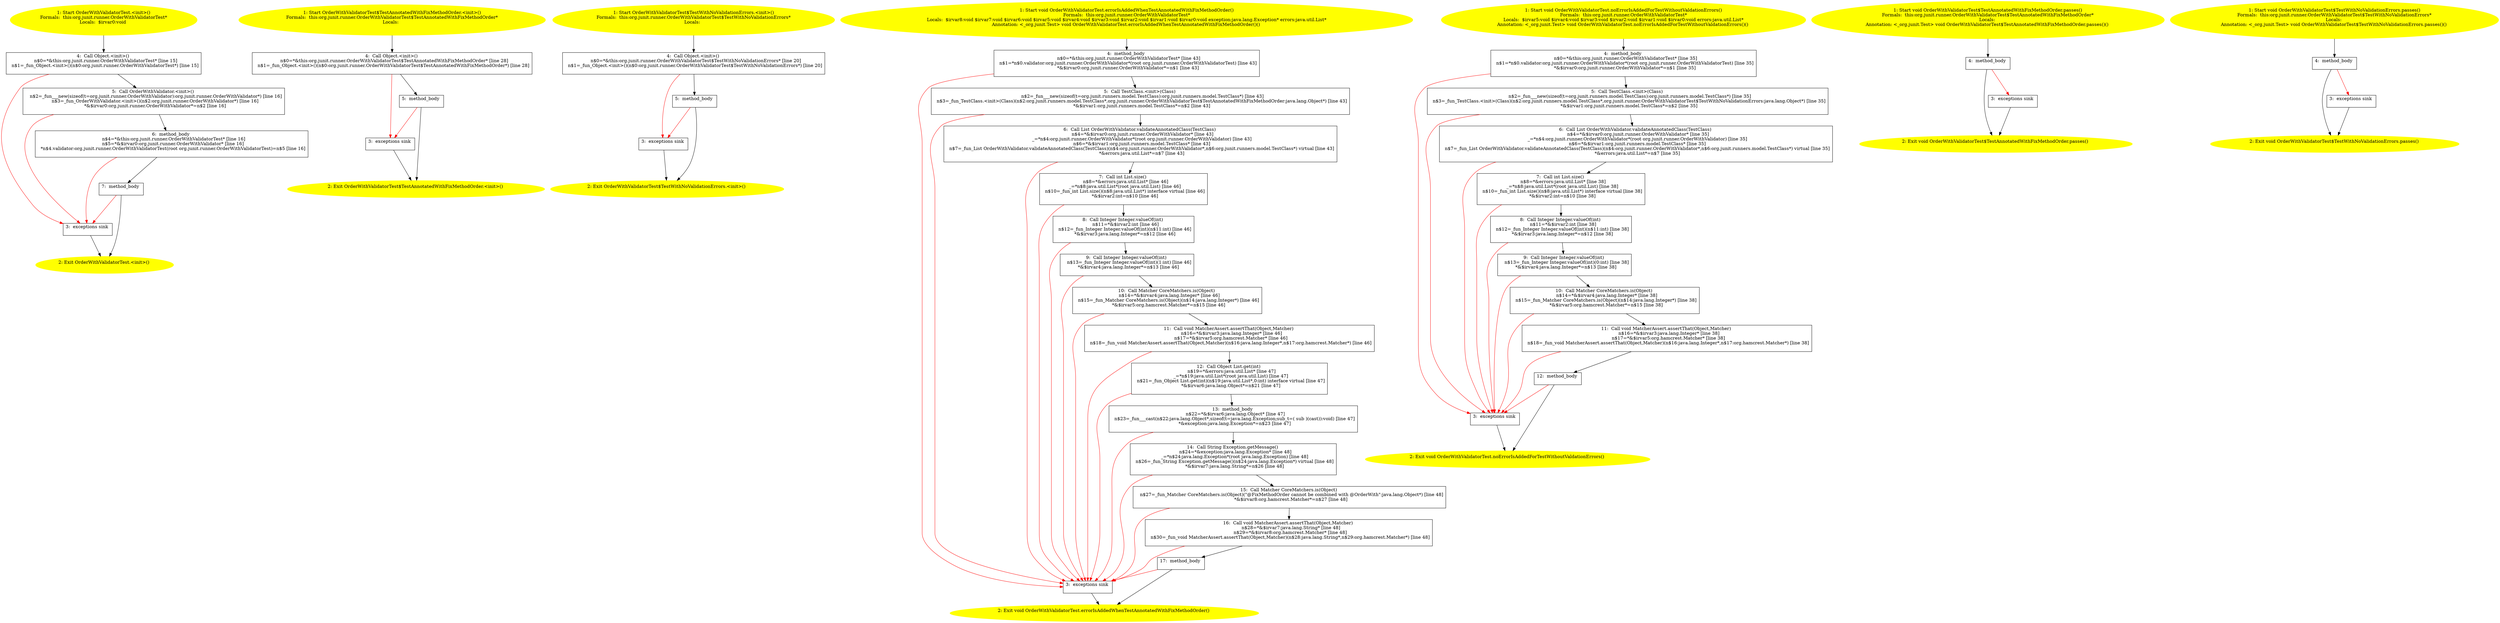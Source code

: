/* @generated */
digraph cfg {
"org.junit.runner.OrderWithValidatorTest.<init>().47000eb9c73e5eb6db1d50eb2b9f3451_1" [label="1: Start OrderWithValidatorTest.<init>()\nFormals:  this:org.junit.runner.OrderWithValidatorTest*\nLocals:  $irvar0:void \n  " color=yellow style=filled]
	

	 "org.junit.runner.OrderWithValidatorTest.<init>().47000eb9c73e5eb6db1d50eb2b9f3451_1" -> "org.junit.runner.OrderWithValidatorTest.<init>().47000eb9c73e5eb6db1d50eb2b9f3451_4" ;
"org.junit.runner.OrderWithValidatorTest.<init>().47000eb9c73e5eb6db1d50eb2b9f3451_2" [label="2: Exit OrderWithValidatorTest.<init>() \n  " color=yellow style=filled]
	

"org.junit.runner.OrderWithValidatorTest.<init>().47000eb9c73e5eb6db1d50eb2b9f3451_3" [label="3:  exceptions sink \n  " shape="box"]
	

	 "org.junit.runner.OrderWithValidatorTest.<init>().47000eb9c73e5eb6db1d50eb2b9f3451_3" -> "org.junit.runner.OrderWithValidatorTest.<init>().47000eb9c73e5eb6db1d50eb2b9f3451_2" ;
"org.junit.runner.OrderWithValidatorTest.<init>().47000eb9c73e5eb6db1d50eb2b9f3451_4" [label="4:  Call Object.<init>() \n   n$0=*&this:org.junit.runner.OrderWithValidatorTest* [line 15]\n  n$1=_fun_Object.<init>()(n$0:org.junit.runner.OrderWithValidatorTest*) [line 15]\n " shape="box"]
	

	 "org.junit.runner.OrderWithValidatorTest.<init>().47000eb9c73e5eb6db1d50eb2b9f3451_4" -> "org.junit.runner.OrderWithValidatorTest.<init>().47000eb9c73e5eb6db1d50eb2b9f3451_5" ;
	 "org.junit.runner.OrderWithValidatorTest.<init>().47000eb9c73e5eb6db1d50eb2b9f3451_4" -> "org.junit.runner.OrderWithValidatorTest.<init>().47000eb9c73e5eb6db1d50eb2b9f3451_3" [color="red" ];
"org.junit.runner.OrderWithValidatorTest.<init>().47000eb9c73e5eb6db1d50eb2b9f3451_5" [label="5:  Call OrderWithValidator.<init>() \n   n$2=_fun___new(sizeof(t=org.junit.runner.OrderWithValidator):org.junit.runner.OrderWithValidator*) [line 16]\n  n$3=_fun_OrderWithValidator.<init>()(n$2:org.junit.runner.OrderWithValidator*) [line 16]\n  *&$irvar0:org.junit.runner.OrderWithValidator*=n$2 [line 16]\n " shape="box"]
	

	 "org.junit.runner.OrderWithValidatorTest.<init>().47000eb9c73e5eb6db1d50eb2b9f3451_5" -> "org.junit.runner.OrderWithValidatorTest.<init>().47000eb9c73e5eb6db1d50eb2b9f3451_6" ;
	 "org.junit.runner.OrderWithValidatorTest.<init>().47000eb9c73e5eb6db1d50eb2b9f3451_5" -> "org.junit.runner.OrderWithValidatorTest.<init>().47000eb9c73e5eb6db1d50eb2b9f3451_3" [color="red" ];
"org.junit.runner.OrderWithValidatorTest.<init>().47000eb9c73e5eb6db1d50eb2b9f3451_6" [label="6:  method_body \n   n$4=*&this:org.junit.runner.OrderWithValidatorTest* [line 16]\n  n$5=*&$irvar0:org.junit.runner.OrderWithValidator* [line 16]\n  *n$4.validator:org.junit.runner.OrderWithValidatorTest(root org.junit.runner.OrderWithValidatorTest)=n$5 [line 16]\n " shape="box"]
	

	 "org.junit.runner.OrderWithValidatorTest.<init>().47000eb9c73e5eb6db1d50eb2b9f3451_6" -> "org.junit.runner.OrderWithValidatorTest.<init>().47000eb9c73e5eb6db1d50eb2b9f3451_7" ;
	 "org.junit.runner.OrderWithValidatorTest.<init>().47000eb9c73e5eb6db1d50eb2b9f3451_6" -> "org.junit.runner.OrderWithValidatorTest.<init>().47000eb9c73e5eb6db1d50eb2b9f3451_3" [color="red" ];
"org.junit.runner.OrderWithValidatorTest.<init>().47000eb9c73e5eb6db1d50eb2b9f3451_7" [label="7:  method_body \n  " shape="box"]
	

	 "org.junit.runner.OrderWithValidatorTest.<init>().47000eb9c73e5eb6db1d50eb2b9f3451_7" -> "org.junit.runner.OrderWithValidatorTest.<init>().47000eb9c73e5eb6db1d50eb2b9f3451_2" ;
	 "org.junit.runner.OrderWithValidatorTest.<init>().47000eb9c73e5eb6db1d50eb2b9f3451_7" -> "org.junit.runner.OrderWithValidatorTest.<init>().47000eb9c73e5eb6db1d50eb2b9f3451_3" [color="red" ];
"org.junit.runner.OrderWithValidatorTest$TestAnnotatedWithFixMethodOrder.<init>().10fcc0d8a6ae8f64715dace8e883700b_1" [label="1: Start OrderWithValidatorTest$TestAnnotatedWithFixMethodOrder.<init>()\nFormals:  this:org.junit.runner.OrderWithValidatorTest$TestAnnotatedWithFixMethodOrder*\nLocals:  \n  " color=yellow style=filled]
	

	 "org.junit.runner.OrderWithValidatorTest$TestAnnotatedWithFixMethodOrder.<init>().10fcc0d8a6ae8f64715dace8e883700b_1" -> "org.junit.runner.OrderWithValidatorTest$TestAnnotatedWithFixMethodOrder.<init>().10fcc0d8a6ae8f64715dace8e883700b_4" ;
"org.junit.runner.OrderWithValidatorTest$TestAnnotatedWithFixMethodOrder.<init>().10fcc0d8a6ae8f64715dace8e883700b_2" [label="2: Exit OrderWithValidatorTest$TestAnnotatedWithFixMethodOrder.<init>() \n  " color=yellow style=filled]
	

"org.junit.runner.OrderWithValidatorTest$TestAnnotatedWithFixMethodOrder.<init>().10fcc0d8a6ae8f64715dace8e883700b_3" [label="3:  exceptions sink \n  " shape="box"]
	

	 "org.junit.runner.OrderWithValidatorTest$TestAnnotatedWithFixMethodOrder.<init>().10fcc0d8a6ae8f64715dace8e883700b_3" -> "org.junit.runner.OrderWithValidatorTest$TestAnnotatedWithFixMethodOrder.<init>().10fcc0d8a6ae8f64715dace8e883700b_2" ;
"org.junit.runner.OrderWithValidatorTest$TestAnnotatedWithFixMethodOrder.<init>().10fcc0d8a6ae8f64715dace8e883700b_4" [label="4:  Call Object.<init>() \n   n$0=*&this:org.junit.runner.OrderWithValidatorTest$TestAnnotatedWithFixMethodOrder* [line 28]\n  n$1=_fun_Object.<init>()(n$0:org.junit.runner.OrderWithValidatorTest$TestAnnotatedWithFixMethodOrder*) [line 28]\n " shape="box"]
	

	 "org.junit.runner.OrderWithValidatorTest$TestAnnotatedWithFixMethodOrder.<init>().10fcc0d8a6ae8f64715dace8e883700b_4" -> "org.junit.runner.OrderWithValidatorTest$TestAnnotatedWithFixMethodOrder.<init>().10fcc0d8a6ae8f64715dace8e883700b_5" ;
	 "org.junit.runner.OrderWithValidatorTest$TestAnnotatedWithFixMethodOrder.<init>().10fcc0d8a6ae8f64715dace8e883700b_4" -> "org.junit.runner.OrderWithValidatorTest$TestAnnotatedWithFixMethodOrder.<init>().10fcc0d8a6ae8f64715dace8e883700b_3" [color="red" ];
"org.junit.runner.OrderWithValidatorTest$TestAnnotatedWithFixMethodOrder.<init>().10fcc0d8a6ae8f64715dace8e883700b_5" [label="5:  method_body \n  " shape="box"]
	

	 "org.junit.runner.OrderWithValidatorTest$TestAnnotatedWithFixMethodOrder.<init>().10fcc0d8a6ae8f64715dace8e883700b_5" -> "org.junit.runner.OrderWithValidatorTest$TestAnnotatedWithFixMethodOrder.<init>().10fcc0d8a6ae8f64715dace8e883700b_2" ;
	 "org.junit.runner.OrderWithValidatorTest$TestAnnotatedWithFixMethodOrder.<init>().10fcc0d8a6ae8f64715dace8e883700b_5" -> "org.junit.runner.OrderWithValidatorTest$TestAnnotatedWithFixMethodOrder.<init>().10fcc0d8a6ae8f64715dace8e883700b_3" [color="red" ];
"org.junit.runner.OrderWithValidatorTest$TestWithNoValidationErrors.<init>().4d39174ed9bbc951055b3c4385914ad9_1" [label="1: Start OrderWithValidatorTest$TestWithNoValidationErrors.<init>()\nFormals:  this:org.junit.runner.OrderWithValidatorTest$TestWithNoValidationErrors*\nLocals:  \n  " color=yellow style=filled]
	

	 "org.junit.runner.OrderWithValidatorTest$TestWithNoValidationErrors.<init>().4d39174ed9bbc951055b3c4385914ad9_1" -> "org.junit.runner.OrderWithValidatorTest$TestWithNoValidationErrors.<init>().4d39174ed9bbc951055b3c4385914ad9_4" ;
"org.junit.runner.OrderWithValidatorTest$TestWithNoValidationErrors.<init>().4d39174ed9bbc951055b3c4385914ad9_2" [label="2: Exit OrderWithValidatorTest$TestWithNoValidationErrors.<init>() \n  " color=yellow style=filled]
	

"org.junit.runner.OrderWithValidatorTest$TestWithNoValidationErrors.<init>().4d39174ed9bbc951055b3c4385914ad9_3" [label="3:  exceptions sink \n  " shape="box"]
	

	 "org.junit.runner.OrderWithValidatorTest$TestWithNoValidationErrors.<init>().4d39174ed9bbc951055b3c4385914ad9_3" -> "org.junit.runner.OrderWithValidatorTest$TestWithNoValidationErrors.<init>().4d39174ed9bbc951055b3c4385914ad9_2" ;
"org.junit.runner.OrderWithValidatorTest$TestWithNoValidationErrors.<init>().4d39174ed9bbc951055b3c4385914ad9_4" [label="4:  Call Object.<init>() \n   n$0=*&this:org.junit.runner.OrderWithValidatorTest$TestWithNoValidationErrors* [line 20]\n  n$1=_fun_Object.<init>()(n$0:org.junit.runner.OrderWithValidatorTest$TestWithNoValidationErrors*) [line 20]\n " shape="box"]
	

	 "org.junit.runner.OrderWithValidatorTest$TestWithNoValidationErrors.<init>().4d39174ed9bbc951055b3c4385914ad9_4" -> "org.junit.runner.OrderWithValidatorTest$TestWithNoValidationErrors.<init>().4d39174ed9bbc951055b3c4385914ad9_5" ;
	 "org.junit.runner.OrderWithValidatorTest$TestWithNoValidationErrors.<init>().4d39174ed9bbc951055b3c4385914ad9_4" -> "org.junit.runner.OrderWithValidatorTest$TestWithNoValidationErrors.<init>().4d39174ed9bbc951055b3c4385914ad9_3" [color="red" ];
"org.junit.runner.OrderWithValidatorTest$TestWithNoValidationErrors.<init>().4d39174ed9bbc951055b3c4385914ad9_5" [label="5:  method_body \n  " shape="box"]
	

	 "org.junit.runner.OrderWithValidatorTest$TestWithNoValidationErrors.<init>().4d39174ed9bbc951055b3c4385914ad9_5" -> "org.junit.runner.OrderWithValidatorTest$TestWithNoValidationErrors.<init>().4d39174ed9bbc951055b3c4385914ad9_2" ;
	 "org.junit.runner.OrderWithValidatorTest$TestWithNoValidationErrors.<init>().4d39174ed9bbc951055b3c4385914ad9_5" -> "org.junit.runner.OrderWithValidatorTest$TestWithNoValidationErrors.<init>().4d39174ed9bbc951055b3c4385914ad9_3" [color="red" ];
"org.junit.runner.OrderWithValidatorTest.errorIsAddedWhenTestAnnotatedWithFixMethodOrder():void.57c19e1425c334e2b759685f574d57ad_1" [label="1: Start void OrderWithValidatorTest.errorIsAddedWhenTestAnnotatedWithFixMethodOrder()\nFormals:  this:org.junit.runner.OrderWithValidatorTest*\nLocals:  $irvar8:void $irvar7:void $irvar6:void $irvar5:void $irvar4:void $irvar3:void $irvar2:void $irvar1:void $irvar0:void exception:java.lang.Exception* errors:java.util.List*\nAnnotation: <_org.junit.Test> void OrderWithValidatorTest.errorIsAddedWhenTestAnnotatedWithFixMethodOrder()() \n  " color=yellow style=filled]
	

	 "org.junit.runner.OrderWithValidatorTest.errorIsAddedWhenTestAnnotatedWithFixMethodOrder():void.57c19e1425c334e2b759685f574d57ad_1" -> "org.junit.runner.OrderWithValidatorTest.errorIsAddedWhenTestAnnotatedWithFixMethodOrder():void.57c19e1425c334e2b759685f574d57ad_4" ;
"org.junit.runner.OrderWithValidatorTest.errorIsAddedWhenTestAnnotatedWithFixMethodOrder():void.57c19e1425c334e2b759685f574d57ad_2" [label="2: Exit void OrderWithValidatorTest.errorIsAddedWhenTestAnnotatedWithFixMethodOrder() \n  " color=yellow style=filled]
	

"org.junit.runner.OrderWithValidatorTest.errorIsAddedWhenTestAnnotatedWithFixMethodOrder():void.57c19e1425c334e2b759685f574d57ad_3" [label="3:  exceptions sink \n  " shape="box"]
	

	 "org.junit.runner.OrderWithValidatorTest.errorIsAddedWhenTestAnnotatedWithFixMethodOrder():void.57c19e1425c334e2b759685f574d57ad_3" -> "org.junit.runner.OrderWithValidatorTest.errorIsAddedWhenTestAnnotatedWithFixMethodOrder():void.57c19e1425c334e2b759685f574d57ad_2" ;
"org.junit.runner.OrderWithValidatorTest.errorIsAddedWhenTestAnnotatedWithFixMethodOrder():void.57c19e1425c334e2b759685f574d57ad_4" [label="4:  method_body \n   n$0=*&this:org.junit.runner.OrderWithValidatorTest* [line 43]\n  n$1=*n$0.validator:org.junit.runner.OrderWithValidator*(root org.junit.runner.OrderWithValidatorTest) [line 43]\n  *&$irvar0:org.junit.runner.OrderWithValidator*=n$1 [line 43]\n " shape="box"]
	

	 "org.junit.runner.OrderWithValidatorTest.errorIsAddedWhenTestAnnotatedWithFixMethodOrder():void.57c19e1425c334e2b759685f574d57ad_4" -> "org.junit.runner.OrderWithValidatorTest.errorIsAddedWhenTestAnnotatedWithFixMethodOrder():void.57c19e1425c334e2b759685f574d57ad_5" ;
	 "org.junit.runner.OrderWithValidatorTest.errorIsAddedWhenTestAnnotatedWithFixMethodOrder():void.57c19e1425c334e2b759685f574d57ad_4" -> "org.junit.runner.OrderWithValidatorTest.errorIsAddedWhenTestAnnotatedWithFixMethodOrder():void.57c19e1425c334e2b759685f574d57ad_3" [color="red" ];
"org.junit.runner.OrderWithValidatorTest.errorIsAddedWhenTestAnnotatedWithFixMethodOrder():void.57c19e1425c334e2b759685f574d57ad_5" [label="5:  Call TestClass.<init>(Class) \n   n$2=_fun___new(sizeof(t=org.junit.runners.model.TestClass):org.junit.runners.model.TestClass*) [line 43]\n  n$3=_fun_TestClass.<init>(Class)(n$2:org.junit.runners.model.TestClass*,org.junit.runner.OrderWithValidatorTest$TestAnnotatedWithFixMethodOrder:java.lang.Object*) [line 43]\n  *&$irvar1:org.junit.runners.model.TestClass*=n$2 [line 43]\n " shape="box"]
	

	 "org.junit.runner.OrderWithValidatorTest.errorIsAddedWhenTestAnnotatedWithFixMethodOrder():void.57c19e1425c334e2b759685f574d57ad_5" -> "org.junit.runner.OrderWithValidatorTest.errorIsAddedWhenTestAnnotatedWithFixMethodOrder():void.57c19e1425c334e2b759685f574d57ad_6" ;
	 "org.junit.runner.OrderWithValidatorTest.errorIsAddedWhenTestAnnotatedWithFixMethodOrder():void.57c19e1425c334e2b759685f574d57ad_5" -> "org.junit.runner.OrderWithValidatorTest.errorIsAddedWhenTestAnnotatedWithFixMethodOrder():void.57c19e1425c334e2b759685f574d57ad_3" [color="red" ];
"org.junit.runner.OrderWithValidatorTest.errorIsAddedWhenTestAnnotatedWithFixMethodOrder():void.57c19e1425c334e2b759685f574d57ad_6" [label="6:  Call List OrderWithValidator.validateAnnotatedClass(TestClass) \n   n$4=*&$irvar0:org.junit.runner.OrderWithValidator* [line 43]\n  _=*n$4:org.junit.runner.OrderWithValidator*(root org.junit.runner.OrderWithValidator) [line 43]\n  n$6=*&$irvar1:org.junit.runners.model.TestClass* [line 43]\n  n$7=_fun_List OrderWithValidator.validateAnnotatedClass(TestClass)(n$4:org.junit.runner.OrderWithValidator*,n$6:org.junit.runners.model.TestClass*) virtual [line 43]\n  *&errors:java.util.List*=n$7 [line 43]\n " shape="box"]
	

	 "org.junit.runner.OrderWithValidatorTest.errorIsAddedWhenTestAnnotatedWithFixMethodOrder():void.57c19e1425c334e2b759685f574d57ad_6" -> "org.junit.runner.OrderWithValidatorTest.errorIsAddedWhenTestAnnotatedWithFixMethodOrder():void.57c19e1425c334e2b759685f574d57ad_7" ;
	 "org.junit.runner.OrderWithValidatorTest.errorIsAddedWhenTestAnnotatedWithFixMethodOrder():void.57c19e1425c334e2b759685f574d57ad_6" -> "org.junit.runner.OrderWithValidatorTest.errorIsAddedWhenTestAnnotatedWithFixMethodOrder():void.57c19e1425c334e2b759685f574d57ad_3" [color="red" ];
"org.junit.runner.OrderWithValidatorTest.errorIsAddedWhenTestAnnotatedWithFixMethodOrder():void.57c19e1425c334e2b759685f574d57ad_7" [label="7:  Call int List.size() \n   n$8=*&errors:java.util.List* [line 46]\n  _=*n$8:java.util.List*(root java.util.List) [line 46]\n  n$10=_fun_int List.size()(n$8:java.util.List*) interface virtual [line 46]\n  *&$irvar2:int=n$10 [line 46]\n " shape="box"]
	

	 "org.junit.runner.OrderWithValidatorTest.errorIsAddedWhenTestAnnotatedWithFixMethodOrder():void.57c19e1425c334e2b759685f574d57ad_7" -> "org.junit.runner.OrderWithValidatorTest.errorIsAddedWhenTestAnnotatedWithFixMethodOrder():void.57c19e1425c334e2b759685f574d57ad_8" ;
	 "org.junit.runner.OrderWithValidatorTest.errorIsAddedWhenTestAnnotatedWithFixMethodOrder():void.57c19e1425c334e2b759685f574d57ad_7" -> "org.junit.runner.OrderWithValidatorTest.errorIsAddedWhenTestAnnotatedWithFixMethodOrder():void.57c19e1425c334e2b759685f574d57ad_3" [color="red" ];
"org.junit.runner.OrderWithValidatorTest.errorIsAddedWhenTestAnnotatedWithFixMethodOrder():void.57c19e1425c334e2b759685f574d57ad_8" [label="8:  Call Integer Integer.valueOf(int) \n   n$11=*&$irvar2:int [line 46]\n  n$12=_fun_Integer Integer.valueOf(int)(n$11:int) [line 46]\n  *&$irvar3:java.lang.Integer*=n$12 [line 46]\n " shape="box"]
	

	 "org.junit.runner.OrderWithValidatorTest.errorIsAddedWhenTestAnnotatedWithFixMethodOrder():void.57c19e1425c334e2b759685f574d57ad_8" -> "org.junit.runner.OrderWithValidatorTest.errorIsAddedWhenTestAnnotatedWithFixMethodOrder():void.57c19e1425c334e2b759685f574d57ad_9" ;
	 "org.junit.runner.OrderWithValidatorTest.errorIsAddedWhenTestAnnotatedWithFixMethodOrder():void.57c19e1425c334e2b759685f574d57ad_8" -> "org.junit.runner.OrderWithValidatorTest.errorIsAddedWhenTestAnnotatedWithFixMethodOrder():void.57c19e1425c334e2b759685f574d57ad_3" [color="red" ];
"org.junit.runner.OrderWithValidatorTest.errorIsAddedWhenTestAnnotatedWithFixMethodOrder():void.57c19e1425c334e2b759685f574d57ad_9" [label="9:  Call Integer Integer.valueOf(int) \n   n$13=_fun_Integer Integer.valueOf(int)(1:int) [line 46]\n  *&$irvar4:java.lang.Integer*=n$13 [line 46]\n " shape="box"]
	

	 "org.junit.runner.OrderWithValidatorTest.errorIsAddedWhenTestAnnotatedWithFixMethodOrder():void.57c19e1425c334e2b759685f574d57ad_9" -> "org.junit.runner.OrderWithValidatorTest.errorIsAddedWhenTestAnnotatedWithFixMethodOrder():void.57c19e1425c334e2b759685f574d57ad_10" ;
	 "org.junit.runner.OrderWithValidatorTest.errorIsAddedWhenTestAnnotatedWithFixMethodOrder():void.57c19e1425c334e2b759685f574d57ad_9" -> "org.junit.runner.OrderWithValidatorTest.errorIsAddedWhenTestAnnotatedWithFixMethodOrder():void.57c19e1425c334e2b759685f574d57ad_3" [color="red" ];
"org.junit.runner.OrderWithValidatorTest.errorIsAddedWhenTestAnnotatedWithFixMethodOrder():void.57c19e1425c334e2b759685f574d57ad_10" [label="10:  Call Matcher CoreMatchers.is(Object) \n   n$14=*&$irvar4:java.lang.Integer* [line 46]\n  n$15=_fun_Matcher CoreMatchers.is(Object)(n$14:java.lang.Integer*) [line 46]\n  *&$irvar5:org.hamcrest.Matcher*=n$15 [line 46]\n " shape="box"]
	

	 "org.junit.runner.OrderWithValidatorTest.errorIsAddedWhenTestAnnotatedWithFixMethodOrder():void.57c19e1425c334e2b759685f574d57ad_10" -> "org.junit.runner.OrderWithValidatorTest.errorIsAddedWhenTestAnnotatedWithFixMethodOrder():void.57c19e1425c334e2b759685f574d57ad_11" ;
	 "org.junit.runner.OrderWithValidatorTest.errorIsAddedWhenTestAnnotatedWithFixMethodOrder():void.57c19e1425c334e2b759685f574d57ad_10" -> "org.junit.runner.OrderWithValidatorTest.errorIsAddedWhenTestAnnotatedWithFixMethodOrder():void.57c19e1425c334e2b759685f574d57ad_3" [color="red" ];
"org.junit.runner.OrderWithValidatorTest.errorIsAddedWhenTestAnnotatedWithFixMethodOrder():void.57c19e1425c334e2b759685f574d57ad_11" [label="11:  Call void MatcherAssert.assertThat(Object,Matcher) \n   n$16=*&$irvar3:java.lang.Integer* [line 46]\n  n$17=*&$irvar5:org.hamcrest.Matcher* [line 46]\n  n$18=_fun_void MatcherAssert.assertThat(Object,Matcher)(n$16:java.lang.Integer*,n$17:org.hamcrest.Matcher*) [line 46]\n " shape="box"]
	

	 "org.junit.runner.OrderWithValidatorTest.errorIsAddedWhenTestAnnotatedWithFixMethodOrder():void.57c19e1425c334e2b759685f574d57ad_11" -> "org.junit.runner.OrderWithValidatorTest.errorIsAddedWhenTestAnnotatedWithFixMethodOrder():void.57c19e1425c334e2b759685f574d57ad_12" ;
	 "org.junit.runner.OrderWithValidatorTest.errorIsAddedWhenTestAnnotatedWithFixMethodOrder():void.57c19e1425c334e2b759685f574d57ad_11" -> "org.junit.runner.OrderWithValidatorTest.errorIsAddedWhenTestAnnotatedWithFixMethodOrder():void.57c19e1425c334e2b759685f574d57ad_3" [color="red" ];
"org.junit.runner.OrderWithValidatorTest.errorIsAddedWhenTestAnnotatedWithFixMethodOrder():void.57c19e1425c334e2b759685f574d57ad_12" [label="12:  Call Object List.get(int) \n   n$19=*&errors:java.util.List* [line 47]\n  _=*n$19:java.util.List*(root java.util.List) [line 47]\n  n$21=_fun_Object List.get(int)(n$19:java.util.List*,0:int) interface virtual [line 47]\n  *&$irvar6:java.lang.Object*=n$21 [line 47]\n " shape="box"]
	

	 "org.junit.runner.OrderWithValidatorTest.errorIsAddedWhenTestAnnotatedWithFixMethodOrder():void.57c19e1425c334e2b759685f574d57ad_12" -> "org.junit.runner.OrderWithValidatorTest.errorIsAddedWhenTestAnnotatedWithFixMethodOrder():void.57c19e1425c334e2b759685f574d57ad_13" ;
	 "org.junit.runner.OrderWithValidatorTest.errorIsAddedWhenTestAnnotatedWithFixMethodOrder():void.57c19e1425c334e2b759685f574d57ad_12" -> "org.junit.runner.OrderWithValidatorTest.errorIsAddedWhenTestAnnotatedWithFixMethodOrder():void.57c19e1425c334e2b759685f574d57ad_3" [color="red" ];
"org.junit.runner.OrderWithValidatorTest.errorIsAddedWhenTestAnnotatedWithFixMethodOrder():void.57c19e1425c334e2b759685f574d57ad_13" [label="13:  method_body \n   n$22=*&$irvar6:java.lang.Object* [line 47]\n  n$23=_fun___cast(n$22:java.lang.Object*,sizeof(t=java.lang.Exception;sub_t=( sub )(cast)):void) [line 47]\n  *&exception:java.lang.Exception*=n$23 [line 47]\n " shape="box"]
	

	 "org.junit.runner.OrderWithValidatorTest.errorIsAddedWhenTestAnnotatedWithFixMethodOrder():void.57c19e1425c334e2b759685f574d57ad_13" -> "org.junit.runner.OrderWithValidatorTest.errorIsAddedWhenTestAnnotatedWithFixMethodOrder():void.57c19e1425c334e2b759685f574d57ad_14" ;
	 "org.junit.runner.OrderWithValidatorTest.errorIsAddedWhenTestAnnotatedWithFixMethodOrder():void.57c19e1425c334e2b759685f574d57ad_13" -> "org.junit.runner.OrderWithValidatorTest.errorIsAddedWhenTestAnnotatedWithFixMethodOrder():void.57c19e1425c334e2b759685f574d57ad_3" [color="red" ];
"org.junit.runner.OrderWithValidatorTest.errorIsAddedWhenTestAnnotatedWithFixMethodOrder():void.57c19e1425c334e2b759685f574d57ad_14" [label="14:  Call String Exception.getMessage() \n   n$24=*&exception:java.lang.Exception* [line 48]\n  _=*n$24:java.lang.Exception*(root java.lang.Exception) [line 48]\n  n$26=_fun_String Exception.getMessage()(n$24:java.lang.Exception*) virtual [line 48]\n  *&$irvar7:java.lang.String*=n$26 [line 48]\n " shape="box"]
	

	 "org.junit.runner.OrderWithValidatorTest.errorIsAddedWhenTestAnnotatedWithFixMethodOrder():void.57c19e1425c334e2b759685f574d57ad_14" -> "org.junit.runner.OrderWithValidatorTest.errorIsAddedWhenTestAnnotatedWithFixMethodOrder():void.57c19e1425c334e2b759685f574d57ad_15" ;
	 "org.junit.runner.OrderWithValidatorTest.errorIsAddedWhenTestAnnotatedWithFixMethodOrder():void.57c19e1425c334e2b759685f574d57ad_14" -> "org.junit.runner.OrderWithValidatorTest.errorIsAddedWhenTestAnnotatedWithFixMethodOrder():void.57c19e1425c334e2b759685f574d57ad_3" [color="red" ];
"org.junit.runner.OrderWithValidatorTest.errorIsAddedWhenTestAnnotatedWithFixMethodOrder():void.57c19e1425c334e2b759685f574d57ad_15" [label="15:  Call Matcher CoreMatchers.is(Object) \n   n$27=_fun_Matcher CoreMatchers.is(Object)(\"@FixMethodOrder cannot be combined with @OrderWith\":java.lang.Object*) [line 48]\n  *&$irvar8:org.hamcrest.Matcher*=n$27 [line 48]\n " shape="box"]
	

	 "org.junit.runner.OrderWithValidatorTest.errorIsAddedWhenTestAnnotatedWithFixMethodOrder():void.57c19e1425c334e2b759685f574d57ad_15" -> "org.junit.runner.OrderWithValidatorTest.errorIsAddedWhenTestAnnotatedWithFixMethodOrder():void.57c19e1425c334e2b759685f574d57ad_16" ;
	 "org.junit.runner.OrderWithValidatorTest.errorIsAddedWhenTestAnnotatedWithFixMethodOrder():void.57c19e1425c334e2b759685f574d57ad_15" -> "org.junit.runner.OrderWithValidatorTest.errorIsAddedWhenTestAnnotatedWithFixMethodOrder():void.57c19e1425c334e2b759685f574d57ad_3" [color="red" ];
"org.junit.runner.OrderWithValidatorTest.errorIsAddedWhenTestAnnotatedWithFixMethodOrder():void.57c19e1425c334e2b759685f574d57ad_16" [label="16:  Call void MatcherAssert.assertThat(Object,Matcher) \n   n$28=*&$irvar7:java.lang.String* [line 48]\n  n$29=*&$irvar8:org.hamcrest.Matcher* [line 48]\n  n$30=_fun_void MatcherAssert.assertThat(Object,Matcher)(n$28:java.lang.String*,n$29:org.hamcrest.Matcher*) [line 48]\n " shape="box"]
	

	 "org.junit.runner.OrderWithValidatorTest.errorIsAddedWhenTestAnnotatedWithFixMethodOrder():void.57c19e1425c334e2b759685f574d57ad_16" -> "org.junit.runner.OrderWithValidatorTest.errorIsAddedWhenTestAnnotatedWithFixMethodOrder():void.57c19e1425c334e2b759685f574d57ad_17" ;
	 "org.junit.runner.OrderWithValidatorTest.errorIsAddedWhenTestAnnotatedWithFixMethodOrder():void.57c19e1425c334e2b759685f574d57ad_16" -> "org.junit.runner.OrderWithValidatorTest.errorIsAddedWhenTestAnnotatedWithFixMethodOrder():void.57c19e1425c334e2b759685f574d57ad_3" [color="red" ];
"org.junit.runner.OrderWithValidatorTest.errorIsAddedWhenTestAnnotatedWithFixMethodOrder():void.57c19e1425c334e2b759685f574d57ad_17" [label="17:  method_body \n  " shape="box"]
	

	 "org.junit.runner.OrderWithValidatorTest.errorIsAddedWhenTestAnnotatedWithFixMethodOrder():void.57c19e1425c334e2b759685f574d57ad_17" -> "org.junit.runner.OrderWithValidatorTest.errorIsAddedWhenTestAnnotatedWithFixMethodOrder():void.57c19e1425c334e2b759685f574d57ad_2" ;
	 "org.junit.runner.OrderWithValidatorTest.errorIsAddedWhenTestAnnotatedWithFixMethodOrder():void.57c19e1425c334e2b759685f574d57ad_17" -> "org.junit.runner.OrderWithValidatorTest.errorIsAddedWhenTestAnnotatedWithFixMethodOrder():void.57c19e1425c334e2b759685f574d57ad_3" [color="red" ];
"org.junit.runner.OrderWithValidatorTest.noErrorIsAddedForTestWithoutValdationErrors():void.4d1431475ef252f5795feefe2426804e_1" [label="1: Start void OrderWithValidatorTest.noErrorIsAddedForTestWithoutValdationErrors()\nFormals:  this:org.junit.runner.OrderWithValidatorTest*\nLocals:  $irvar5:void $irvar4:void $irvar3:void $irvar2:void $irvar1:void $irvar0:void errors:java.util.List*\nAnnotation: <_org.junit.Test> void OrderWithValidatorTest.noErrorIsAddedForTestWithoutValdationErrors()() \n  " color=yellow style=filled]
	

	 "org.junit.runner.OrderWithValidatorTest.noErrorIsAddedForTestWithoutValdationErrors():void.4d1431475ef252f5795feefe2426804e_1" -> "org.junit.runner.OrderWithValidatorTest.noErrorIsAddedForTestWithoutValdationErrors():void.4d1431475ef252f5795feefe2426804e_4" ;
"org.junit.runner.OrderWithValidatorTest.noErrorIsAddedForTestWithoutValdationErrors():void.4d1431475ef252f5795feefe2426804e_2" [label="2: Exit void OrderWithValidatorTest.noErrorIsAddedForTestWithoutValdationErrors() \n  " color=yellow style=filled]
	

"org.junit.runner.OrderWithValidatorTest.noErrorIsAddedForTestWithoutValdationErrors():void.4d1431475ef252f5795feefe2426804e_3" [label="3:  exceptions sink \n  " shape="box"]
	

	 "org.junit.runner.OrderWithValidatorTest.noErrorIsAddedForTestWithoutValdationErrors():void.4d1431475ef252f5795feefe2426804e_3" -> "org.junit.runner.OrderWithValidatorTest.noErrorIsAddedForTestWithoutValdationErrors():void.4d1431475ef252f5795feefe2426804e_2" ;
"org.junit.runner.OrderWithValidatorTest.noErrorIsAddedForTestWithoutValdationErrors():void.4d1431475ef252f5795feefe2426804e_4" [label="4:  method_body \n   n$0=*&this:org.junit.runner.OrderWithValidatorTest* [line 35]\n  n$1=*n$0.validator:org.junit.runner.OrderWithValidator*(root org.junit.runner.OrderWithValidatorTest) [line 35]\n  *&$irvar0:org.junit.runner.OrderWithValidator*=n$1 [line 35]\n " shape="box"]
	

	 "org.junit.runner.OrderWithValidatorTest.noErrorIsAddedForTestWithoutValdationErrors():void.4d1431475ef252f5795feefe2426804e_4" -> "org.junit.runner.OrderWithValidatorTest.noErrorIsAddedForTestWithoutValdationErrors():void.4d1431475ef252f5795feefe2426804e_5" ;
	 "org.junit.runner.OrderWithValidatorTest.noErrorIsAddedForTestWithoutValdationErrors():void.4d1431475ef252f5795feefe2426804e_4" -> "org.junit.runner.OrderWithValidatorTest.noErrorIsAddedForTestWithoutValdationErrors():void.4d1431475ef252f5795feefe2426804e_3" [color="red" ];
"org.junit.runner.OrderWithValidatorTest.noErrorIsAddedForTestWithoutValdationErrors():void.4d1431475ef252f5795feefe2426804e_5" [label="5:  Call TestClass.<init>(Class) \n   n$2=_fun___new(sizeof(t=org.junit.runners.model.TestClass):org.junit.runners.model.TestClass*) [line 35]\n  n$3=_fun_TestClass.<init>(Class)(n$2:org.junit.runners.model.TestClass*,org.junit.runner.OrderWithValidatorTest$TestWithNoValidationErrors:java.lang.Object*) [line 35]\n  *&$irvar1:org.junit.runners.model.TestClass*=n$2 [line 35]\n " shape="box"]
	

	 "org.junit.runner.OrderWithValidatorTest.noErrorIsAddedForTestWithoutValdationErrors():void.4d1431475ef252f5795feefe2426804e_5" -> "org.junit.runner.OrderWithValidatorTest.noErrorIsAddedForTestWithoutValdationErrors():void.4d1431475ef252f5795feefe2426804e_6" ;
	 "org.junit.runner.OrderWithValidatorTest.noErrorIsAddedForTestWithoutValdationErrors():void.4d1431475ef252f5795feefe2426804e_5" -> "org.junit.runner.OrderWithValidatorTest.noErrorIsAddedForTestWithoutValdationErrors():void.4d1431475ef252f5795feefe2426804e_3" [color="red" ];
"org.junit.runner.OrderWithValidatorTest.noErrorIsAddedForTestWithoutValdationErrors():void.4d1431475ef252f5795feefe2426804e_6" [label="6:  Call List OrderWithValidator.validateAnnotatedClass(TestClass) \n   n$4=*&$irvar0:org.junit.runner.OrderWithValidator* [line 35]\n  _=*n$4:org.junit.runner.OrderWithValidator*(root org.junit.runner.OrderWithValidator) [line 35]\n  n$6=*&$irvar1:org.junit.runners.model.TestClass* [line 35]\n  n$7=_fun_List OrderWithValidator.validateAnnotatedClass(TestClass)(n$4:org.junit.runner.OrderWithValidator*,n$6:org.junit.runners.model.TestClass*) virtual [line 35]\n  *&errors:java.util.List*=n$7 [line 35]\n " shape="box"]
	

	 "org.junit.runner.OrderWithValidatorTest.noErrorIsAddedForTestWithoutValdationErrors():void.4d1431475ef252f5795feefe2426804e_6" -> "org.junit.runner.OrderWithValidatorTest.noErrorIsAddedForTestWithoutValdationErrors():void.4d1431475ef252f5795feefe2426804e_7" ;
	 "org.junit.runner.OrderWithValidatorTest.noErrorIsAddedForTestWithoutValdationErrors():void.4d1431475ef252f5795feefe2426804e_6" -> "org.junit.runner.OrderWithValidatorTest.noErrorIsAddedForTestWithoutValdationErrors():void.4d1431475ef252f5795feefe2426804e_3" [color="red" ];
"org.junit.runner.OrderWithValidatorTest.noErrorIsAddedForTestWithoutValdationErrors():void.4d1431475ef252f5795feefe2426804e_7" [label="7:  Call int List.size() \n   n$8=*&errors:java.util.List* [line 38]\n  _=*n$8:java.util.List*(root java.util.List) [line 38]\n  n$10=_fun_int List.size()(n$8:java.util.List*) interface virtual [line 38]\n  *&$irvar2:int=n$10 [line 38]\n " shape="box"]
	

	 "org.junit.runner.OrderWithValidatorTest.noErrorIsAddedForTestWithoutValdationErrors():void.4d1431475ef252f5795feefe2426804e_7" -> "org.junit.runner.OrderWithValidatorTest.noErrorIsAddedForTestWithoutValdationErrors():void.4d1431475ef252f5795feefe2426804e_8" ;
	 "org.junit.runner.OrderWithValidatorTest.noErrorIsAddedForTestWithoutValdationErrors():void.4d1431475ef252f5795feefe2426804e_7" -> "org.junit.runner.OrderWithValidatorTest.noErrorIsAddedForTestWithoutValdationErrors():void.4d1431475ef252f5795feefe2426804e_3" [color="red" ];
"org.junit.runner.OrderWithValidatorTest.noErrorIsAddedForTestWithoutValdationErrors():void.4d1431475ef252f5795feefe2426804e_8" [label="8:  Call Integer Integer.valueOf(int) \n   n$11=*&$irvar2:int [line 38]\n  n$12=_fun_Integer Integer.valueOf(int)(n$11:int) [line 38]\n  *&$irvar3:java.lang.Integer*=n$12 [line 38]\n " shape="box"]
	

	 "org.junit.runner.OrderWithValidatorTest.noErrorIsAddedForTestWithoutValdationErrors():void.4d1431475ef252f5795feefe2426804e_8" -> "org.junit.runner.OrderWithValidatorTest.noErrorIsAddedForTestWithoutValdationErrors():void.4d1431475ef252f5795feefe2426804e_9" ;
	 "org.junit.runner.OrderWithValidatorTest.noErrorIsAddedForTestWithoutValdationErrors():void.4d1431475ef252f5795feefe2426804e_8" -> "org.junit.runner.OrderWithValidatorTest.noErrorIsAddedForTestWithoutValdationErrors():void.4d1431475ef252f5795feefe2426804e_3" [color="red" ];
"org.junit.runner.OrderWithValidatorTest.noErrorIsAddedForTestWithoutValdationErrors():void.4d1431475ef252f5795feefe2426804e_9" [label="9:  Call Integer Integer.valueOf(int) \n   n$13=_fun_Integer Integer.valueOf(int)(0:int) [line 38]\n  *&$irvar4:java.lang.Integer*=n$13 [line 38]\n " shape="box"]
	

	 "org.junit.runner.OrderWithValidatorTest.noErrorIsAddedForTestWithoutValdationErrors():void.4d1431475ef252f5795feefe2426804e_9" -> "org.junit.runner.OrderWithValidatorTest.noErrorIsAddedForTestWithoutValdationErrors():void.4d1431475ef252f5795feefe2426804e_10" ;
	 "org.junit.runner.OrderWithValidatorTest.noErrorIsAddedForTestWithoutValdationErrors():void.4d1431475ef252f5795feefe2426804e_9" -> "org.junit.runner.OrderWithValidatorTest.noErrorIsAddedForTestWithoutValdationErrors():void.4d1431475ef252f5795feefe2426804e_3" [color="red" ];
"org.junit.runner.OrderWithValidatorTest.noErrorIsAddedForTestWithoutValdationErrors():void.4d1431475ef252f5795feefe2426804e_10" [label="10:  Call Matcher CoreMatchers.is(Object) \n   n$14=*&$irvar4:java.lang.Integer* [line 38]\n  n$15=_fun_Matcher CoreMatchers.is(Object)(n$14:java.lang.Integer*) [line 38]\n  *&$irvar5:org.hamcrest.Matcher*=n$15 [line 38]\n " shape="box"]
	

	 "org.junit.runner.OrderWithValidatorTest.noErrorIsAddedForTestWithoutValdationErrors():void.4d1431475ef252f5795feefe2426804e_10" -> "org.junit.runner.OrderWithValidatorTest.noErrorIsAddedForTestWithoutValdationErrors():void.4d1431475ef252f5795feefe2426804e_11" ;
	 "org.junit.runner.OrderWithValidatorTest.noErrorIsAddedForTestWithoutValdationErrors():void.4d1431475ef252f5795feefe2426804e_10" -> "org.junit.runner.OrderWithValidatorTest.noErrorIsAddedForTestWithoutValdationErrors():void.4d1431475ef252f5795feefe2426804e_3" [color="red" ];
"org.junit.runner.OrderWithValidatorTest.noErrorIsAddedForTestWithoutValdationErrors():void.4d1431475ef252f5795feefe2426804e_11" [label="11:  Call void MatcherAssert.assertThat(Object,Matcher) \n   n$16=*&$irvar3:java.lang.Integer* [line 38]\n  n$17=*&$irvar5:org.hamcrest.Matcher* [line 38]\n  n$18=_fun_void MatcherAssert.assertThat(Object,Matcher)(n$16:java.lang.Integer*,n$17:org.hamcrest.Matcher*) [line 38]\n " shape="box"]
	

	 "org.junit.runner.OrderWithValidatorTest.noErrorIsAddedForTestWithoutValdationErrors():void.4d1431475ef252f5795feefe2426804e_11" -> "org.junit.runner.OrderWithValidatorTest.noErrorIsAddedForTestWithoutValdationErrors():void.4d1431475ef252f5795feefe2426804e_12" ;
	 "org.junit.runner.OrderWithValidatorTest.noErrorIsAddedForTestWithoutValdationErrors():void.4d1431475ef252f5795feefe2426804e_11" -> "org.junit.runner.OrderWithValidatorTest.noErrorIsAddedForTestWithoutValdationErrors():void.4d1431475ef252f5795feefe2426804e_3" [color="red" ];
"org.junit.runner.OrderWithValidatorTest.noErrorIsAddedForTestWithoutValdationErrors():void.4d1431475ef252f5795feefe2426804e_12" [label="12:  method_body \n  " shape="box"]
	

	 "org.junit.runner.OrderWithValidatorTest.noErrorIsAddedForTestWithoutValdationErrors():void.4d1431475ef252f5795feefe2426804e_12" -> "org.junit.runner.OrderWithValidatorTest.noErrorIsAddedForTestWithoutValdationErrors():void.4d1431475ef252f5795feefe2426804e_2" ;
	 "org.junit.runner.OrderWithValidatorTest.noErrorIsAddedForTestWithoutValdationErrors():void.4d1431475ef252f5795feefe2426804e_12" -> "org.junit.runner.OrderWithValidatorTest.noErrorIsAddedForTestWithoutValdationErrors():void.4d1431475ef252f5795feefe2426804e_3" [color="red" ];
"org.junit.runner.OrderWithValidatorTest$TestAnnotatedWithFixMethodOrder.passes():void.498793a5afede77cc518a1f0275cb62a_1" [label="1: Start void OrderWithValidatorTest$TestAnnotatedWithFixMethodOrder.passes()\nFormals:  this:org.junit.runner.OrderWithValidatorTest$TestAnnotatedWithFixMethodOrder*\nLocals: \nAnnotation: <_org.junit.Test> void OrderWithValidatorTest$TestAnnotatedWithFixMethodOrder.passes()() \n  " color=yellow style=filled]
	

	 "org.junit.runner.OrderWithValidatorTest$TestAnnotatedWithFixMethodOrder.passes():void.498793a5afede77cc518a1f0275cb62a_1" -> "org.junit.runner.OrderWithValidatorTest$TestAnnotatedWithFixMethodOrder.passes():void.498793a5afede77cc518a1f0275cb62a_4" ;
"org.junit.runner.OrderWithValidatorTest$TestAnnotatedWithFixMethodOrder.passes():void.498793a5afede77cc518a1f0275cb62a_2" [label="2: Exit void OrderWithValidatorTest$TestAnnotatedWithFixMethodOrder.passes() \n  " color=yellow style=filled]
	

"org.junit.runner.OrderWithValidatorTest$TestAnnotatedWithFixMethodOrder.passes():void.498793a5afede77cc518a1f0275cb62a_3" [label="3:  exceptions sink \n  " shape="box"]
	

	 "org.junit.runner.OrderWithValidatorTest$TestAnnotatedWithFixMethodOrder.passes():void.498793a5afede77cc518a1f0275cb62a_3" -> "org.junit.runner.OrderWithValidatorTest$TestAnnotatedWithFixMethodOrder.passes():void.498793a5afede77cc518a1f0275cb62a_2" ;
"org.junit.runner.OrderWithValidatorTest$TestAnnotatedWithFixMethodOrder.passes():void.498793a5afede77cc518a1f0275cb62a_4" [label="4:  method_body \n  " shape="box"]
	

	 "org.junit.runner.OrderWithValidatorTest$TestAnnotatedWithFixMethodOrder.passes():void.498793a5afede77cc518a1f0275cb62a_4" -> "org.junit.runner.OrderWithValidatorTest$TestAnnotatedWithFixMethodOrder.passes():void.498793a5afede77cc518a1f0275cb62a_2" ;
	 "org.junit.runner.OrderWithValidatorTest$TestAnnotatedWithFixMethodOrder.passes():void.498793a5afede77cc518a1f0275cb62a_4" -> "org.junit.runner.OrderWithValidatorTest$TestAnnotatedWithFixMethodOrder.passes():void.498793a5afede77cc518a1f0275cb62a_3" [color="red" ];
"org.junit.runner.OrderWithValidatorTest$TestWithNoValidationErrors.passes():void.df5bdaf3d48660129de198fb5cd31874_1" [label="1: Start void OrderWithValidatorTest$TestWithNoValidationErrors.passes()\nFormals:  this:org.junit.runner.OrderWithValidatorTest$TestWithNoValidationErrors*\nLocals: \nAnnotation: <_org.junit.Test> void OrderWithValidatorTest$TestWithNoValidationErrors.passes()() \n  " color=yellow style=filled]
	

	 "org.junit.runner.OrderWithValidatorTest$TestWithNoValidationErrors.passes():void.df5bdaf3d48660129de198fb5cd31874_1" -> "org.junit.runner.OrderWithValidatorTest$TestWithNoValidationErrors.passes():void.df5bdaf3d48660129de198fb5cd31874_4" ;
"org.junit.runner.OrderWithValidatorTest$TestWithNoValidationErrors.passes():void.df5bdaf3d48660129de198fb5cd31874_2" [label="2: Exit void OrderWithValidatorTest$TestWithNoValidationErrors.passes() \n  " color=yellow style=filled]
	

"org.junit.runner.OrderWithValidatorTest$TestWithNoValidationErrors.passes():void.df5bdaf3d48660129de198fb5cd31874_3" [label="3:  exceptions sink \n  " shape="box"]
	

	 "org.junit.runner.OrderWithValidatorTest$TestWithNoValidationErrors.passes():void.df5bdaf3d48660129de198fb5cd31874_3" -> "org.junit.runner.OrderWithValidatorTest$TestWithNoValidationErrors.passes():void.df5bdaf3d48660129de198fb5cd31874_2" ;
"org.junit.runner.OrderWithValidatorTest$TestWithNoValidationErrors.passes():void.df5bdaf3d48660129de198fb5cd31874_4" [label="4:  method_body \n  " shape="box"]
	

	 "org.junit.runner.OrderWithValidatorTest$TestWithNoValidationErrors.passes():void.df5bdaf3d48660129de198fb5cd31874_4" -> "org.junit.runner.OrderWithValidatorTest$TestWithNoValidationErrors.passes():void.df5bdaf3d48660129de198fb5cd31874_2" ;
	 "org.junit.runner.OrderWithValidatorTest$TestWithNoValidationErrors.passes():void.df5bdaf3d48660129de198fb5cd31874_4" -> "org.junit.runner.OrderWithValidatorTest$TestWithNoValidationErrors.passes():void.df5bdaf3d48660129de198fb5cd31874_3" [color="red" ];
}

